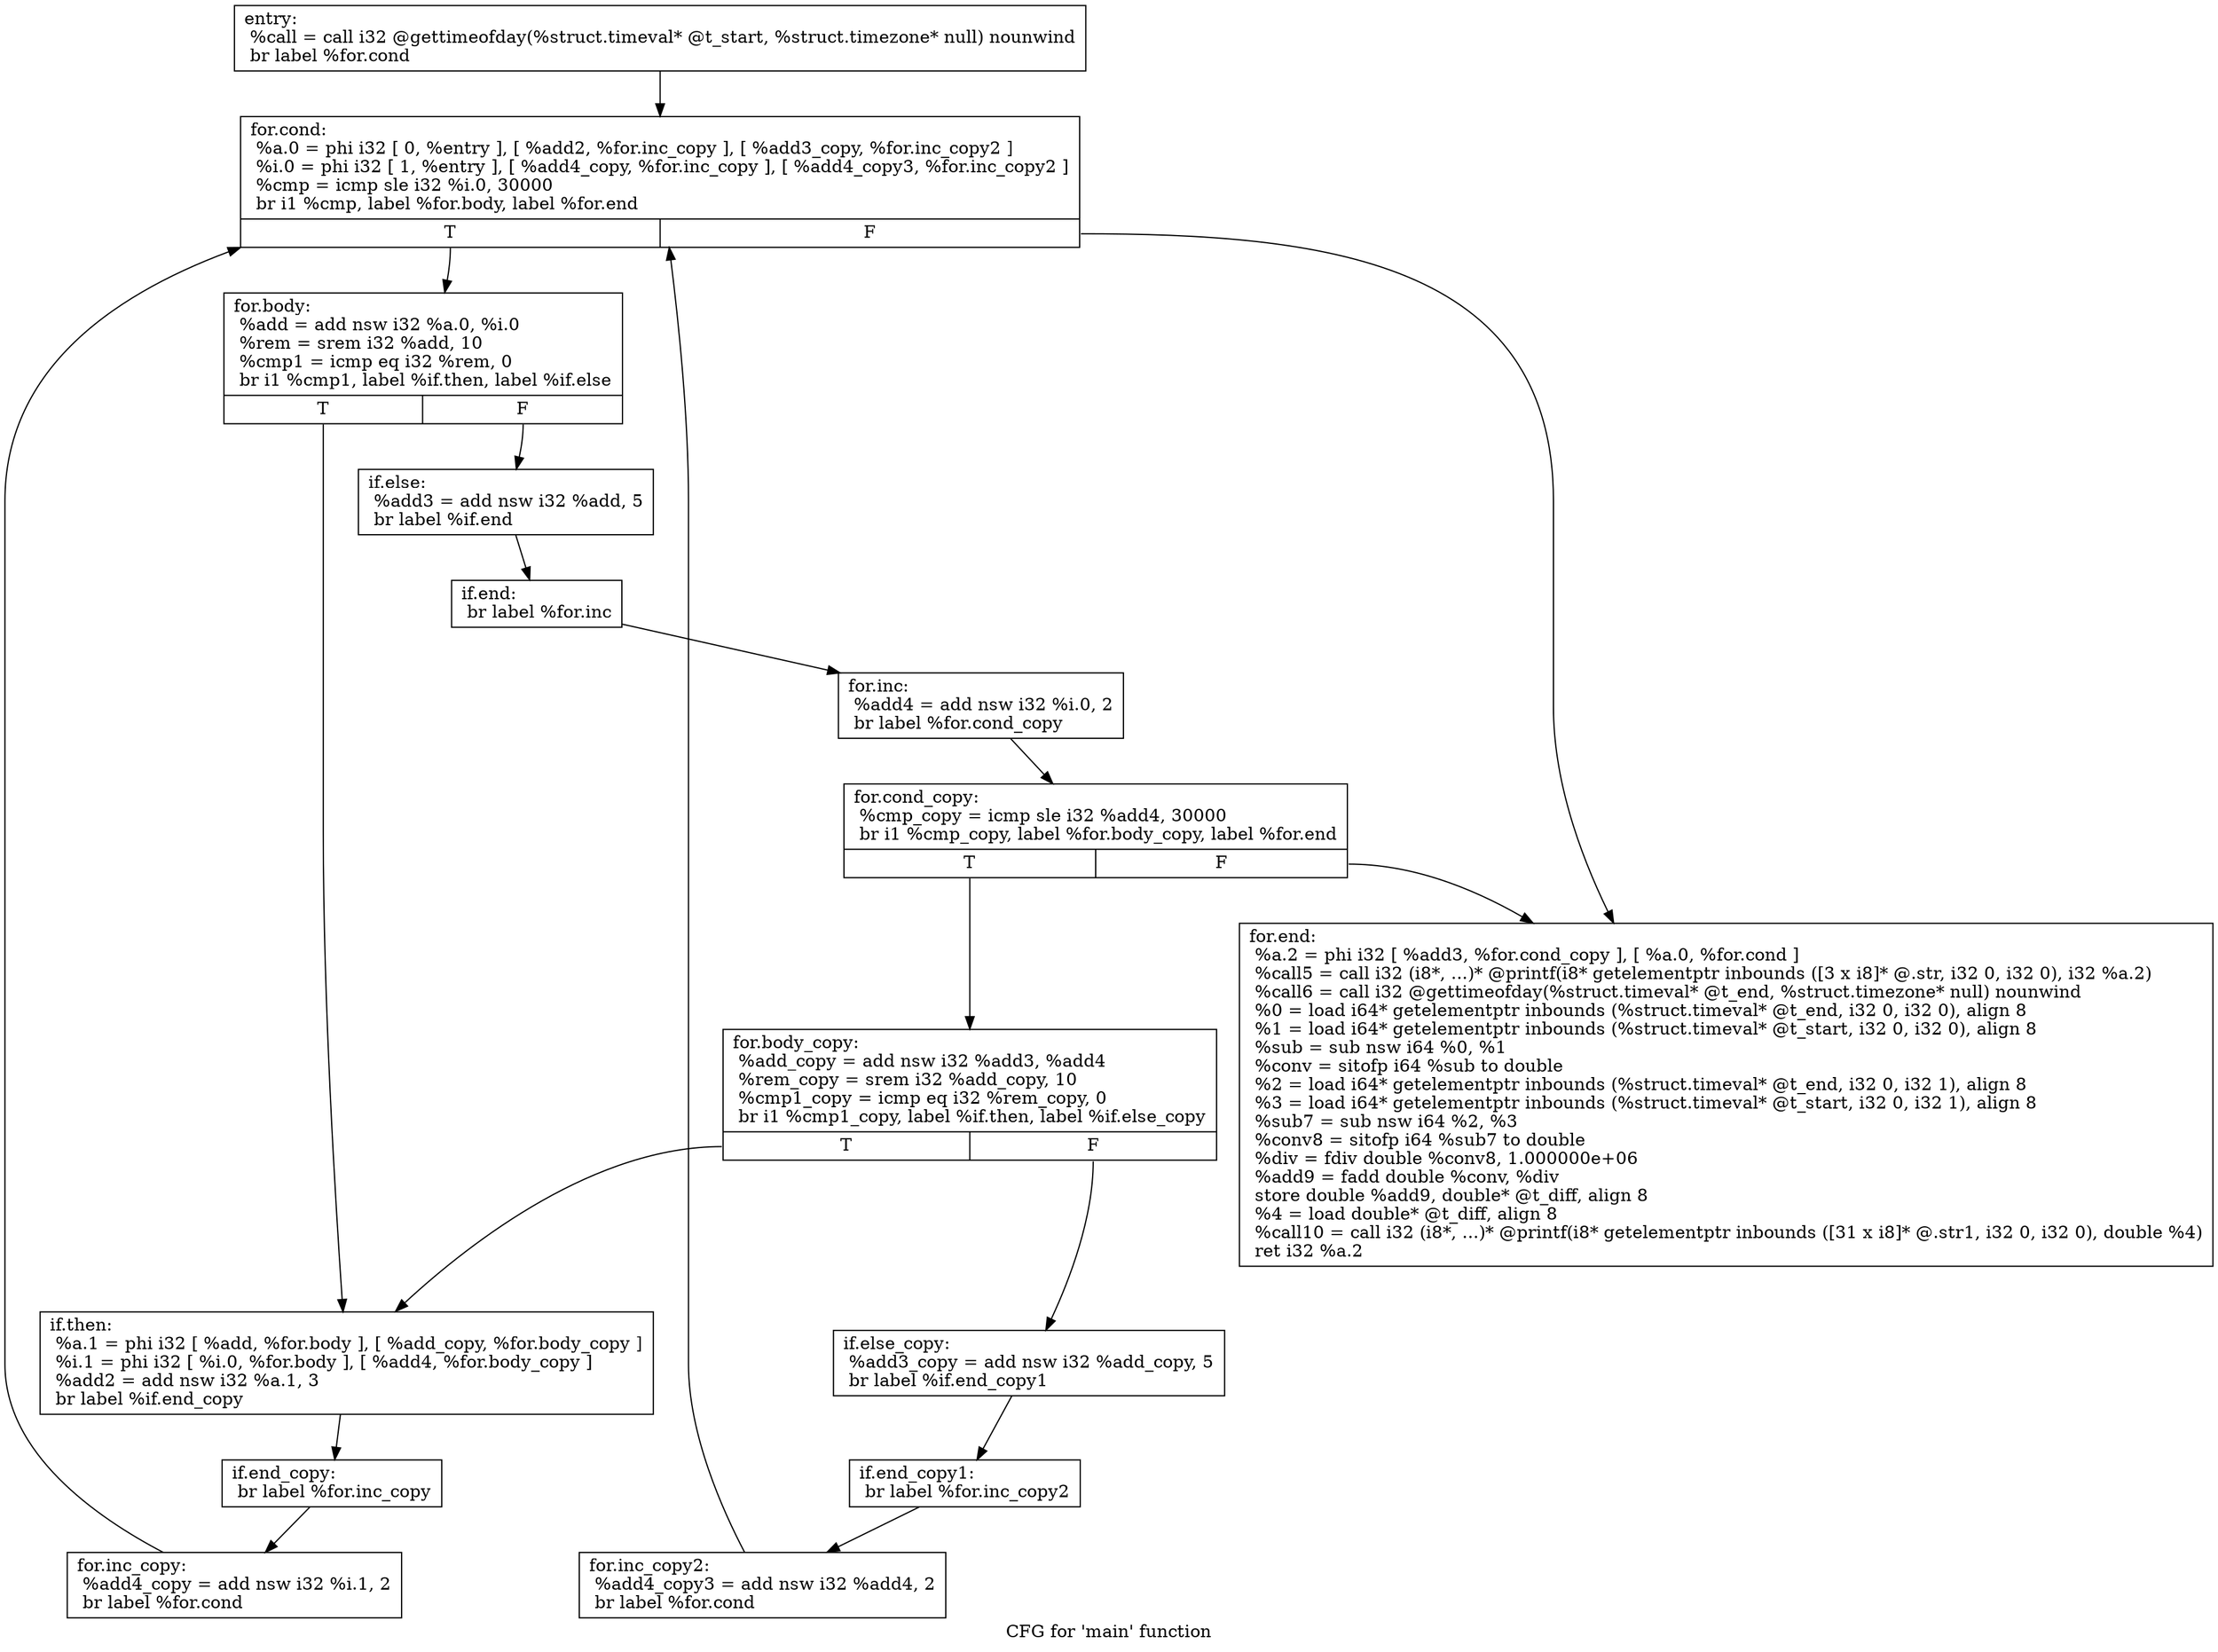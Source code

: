 digraph "CFG for 'main' function" {
	label="CFG for 'main' function";

	Node0x137df10 [shape=record,label="{entry:\l  %call = call i32 @gettimeofday(%struct.timeval* @t_start, %struct.timezone* null) nounwind\l  br label %for.cond\l}"];
	Node0x137df10 -> Node0x137df70;
	Node0x137df70 [shape=record,label="{for.cond:                                         \l  %a.0 = phi i32 [ 0, %entry ], [ %add2, %for.inc_copy ], [ %add3_copy, %for.inc_copy2 ]\l  %i.0 = phi i32 [ 1, %entry ], [ %add4_copy, %for.inc_copy ], [ %add4_copy3, %for.inc_copy2 ]\l  %cmp = icmp sle i32 %i.0, 30000\l  br i1 %cmp, label %for.body, label %for.end\l|{<s0>T|<s1>F}}"];
	Node0x137df70:s0 -> Node0x137dfd0;
	Node0x137df70:s1 -> Node0x137b160;
	Node0x137dfd0 [shape=record,label="{for.body:                                         \l  %add = add nsw i32 %a.0, %i.0\l  %rem = srem i32 %add, 10\l  %cmp1 = icmp eq i32 %rem, 0\l  br i1 %cmp1, label %if.then, label %if.else\l|{<s0>T|<s1>F}}"];
	Node0x137dfd0:s0 -> Node0x137e030;
	Node0x137dfd0:s1 -> Node0x137e090;
	Node0x137e030 [shape=record,label="{if.then:                                          \l  %a.1 = phi i32 [ %add, %for.body ], [ %add_copy, %for.body_copy ]\l  %i.1 = phi i32 [ %i.0, %for.body ], [ %add4, %for.body_copy ]\l  %add2 = add nsw i32 %a.1, 3\l  br label %if.end_copy\l}"];
	Node0x137e030 -> Node0x137b1c0;
	Node0x137e090 [shape=record,label="{if.else:                                          \l  %add3 = add nsw i32 %add, 5\l  br label %if.end\l}"];
	Node0x137e090 -> Node0x137e0f0;
	Node0x137e0f0 [shape=record,label="{if.end:                                           \l  br label %for.inc\l}"];
	Node0x137e0f0 -> Node0x137b100;
	Node0x137b100 [shape=record,label="{for.inc:                                          \l  %add4 = add nsw i32 %i.0, 2\l  br label %for.cond_copy\l}"];
	Node0x137b100 -> Node0x137b280;
	Node0x137b160 [shape=record,label="{for.end:                                          \l  %a.2 = phi i32 [ %add3, %for.cond_copy ], [ %a.0, %for.cond ]\l  %call5 = call i32 (i8*, ...)* @printf(i8* getelementptr inbounds ([3 x i8]* @.str, i32 0, i32 0), i32 %a.2)\l  %call6 = call i32 @gettimeofday(%struct.timeval* @t_end, %struct.timezone* null) nounwind\l  %0 = load i64* getelementptr inbounds (%struct.timeval* @t_end, i32 0, i32 0), align 8\l  %1 = load i64* getelementptr inbounds (%struct.timeval* @t_start, i32 0, i32 0), align 8\l  %sub = sub nsw i64 %0, %1\l  %conv = sitofp i64 %sub to double\l  %2 = load i64* getelementptr inbounds (%struct.timeval* @t_end, i32 0, i32 1), align 8\l  %3 = load i64* getelementptr inbounds (%struct.timeval* @t_start, i32 0, i32 1), align 8\l  %sub7 = sub nsw i64 %2, %3\l  %conv8 = sitofp i64 %sub7 to double\l  %div = fdiv double %conv8, 1.000000e+06\l  %add9 = fadd double %conv, %div\l  store double %add9, double* @t_diff, align 8\l  %4 = load double* @t_diff, align 8\l  %call10 = call i32 (i8*, ...)* @printf(i8* getelementptr inbounds ([31 x i8]* @.str1, i32 0, i32 0), double %4)\l  ret i32 %a.2\l}"];
	Node0x137b1c0 [shape=record,label="{if.end_copy:                                      \l  br label %for.inc_copy\l}"];
	Node0x137b1c0 -> Node0x137b220;
	Node0x137b220 [shape=record,label="{for.inc_copy:                                     \l  %add4_copy = add nsw i32 %i.1, 2\l  br label %for.cond\l}"];
	Node0x137b220 -> Node0x137df70;
	Node0x137b280 [shape=record,label="{for.cond_copy:                                    \l  %cmp_copy = icmp sle i32 %add4, 30000\l  br i1 %cmp_copy, label %for.body_copy, label %for.end\l|{<s0>T|<s1>F}}"];
	Node0x137b280:s0 -> Node0x137b2e0;
	Node0x137b280:s1 -> Node0x137b160;
	Node0x137b2e0 [shape=record,label="{for.body_copy:                                    \l  %add_copy = add nsw i32 %add3, %add4\l  %rem_copy = srem i32 %add_copy, 10\l  %cmp1_copy = icmp eq i32 %rem_copy, 0\l  br i1 %cmp1_copy, label %if.then, label %if.else_copy\l|{<s0>T|<s1>F}}"];
	Node0x137b2e0:s0 -> Node0x137e030;
	Node0x137b2e0:s1 -> Node0x137b340;
	Node0x137b340 [shape=record,label="{if.else_copy:                                     \l  %add3_copy = add nsw i32 %add_copy, 5\l  br label %if.end_copy1\l}"];
	Node0x137b340 -> Node0x137b3a0;
	Node0x137b3a0 [shape=record,label="{if.end_copy1:                                     \l  br label %for.inc_copy2\l}"];
	Node0x137b3a0 -> Node0x137b400;
	Node0x137b400 [shape=record,label="{for.inc_copy2:                                    \l  %add4_copy3 = add nsw i32 %add4, 2\l  br label %for.cond\l}"];
	Node0x137b400 -> Node0x137df70;
}
